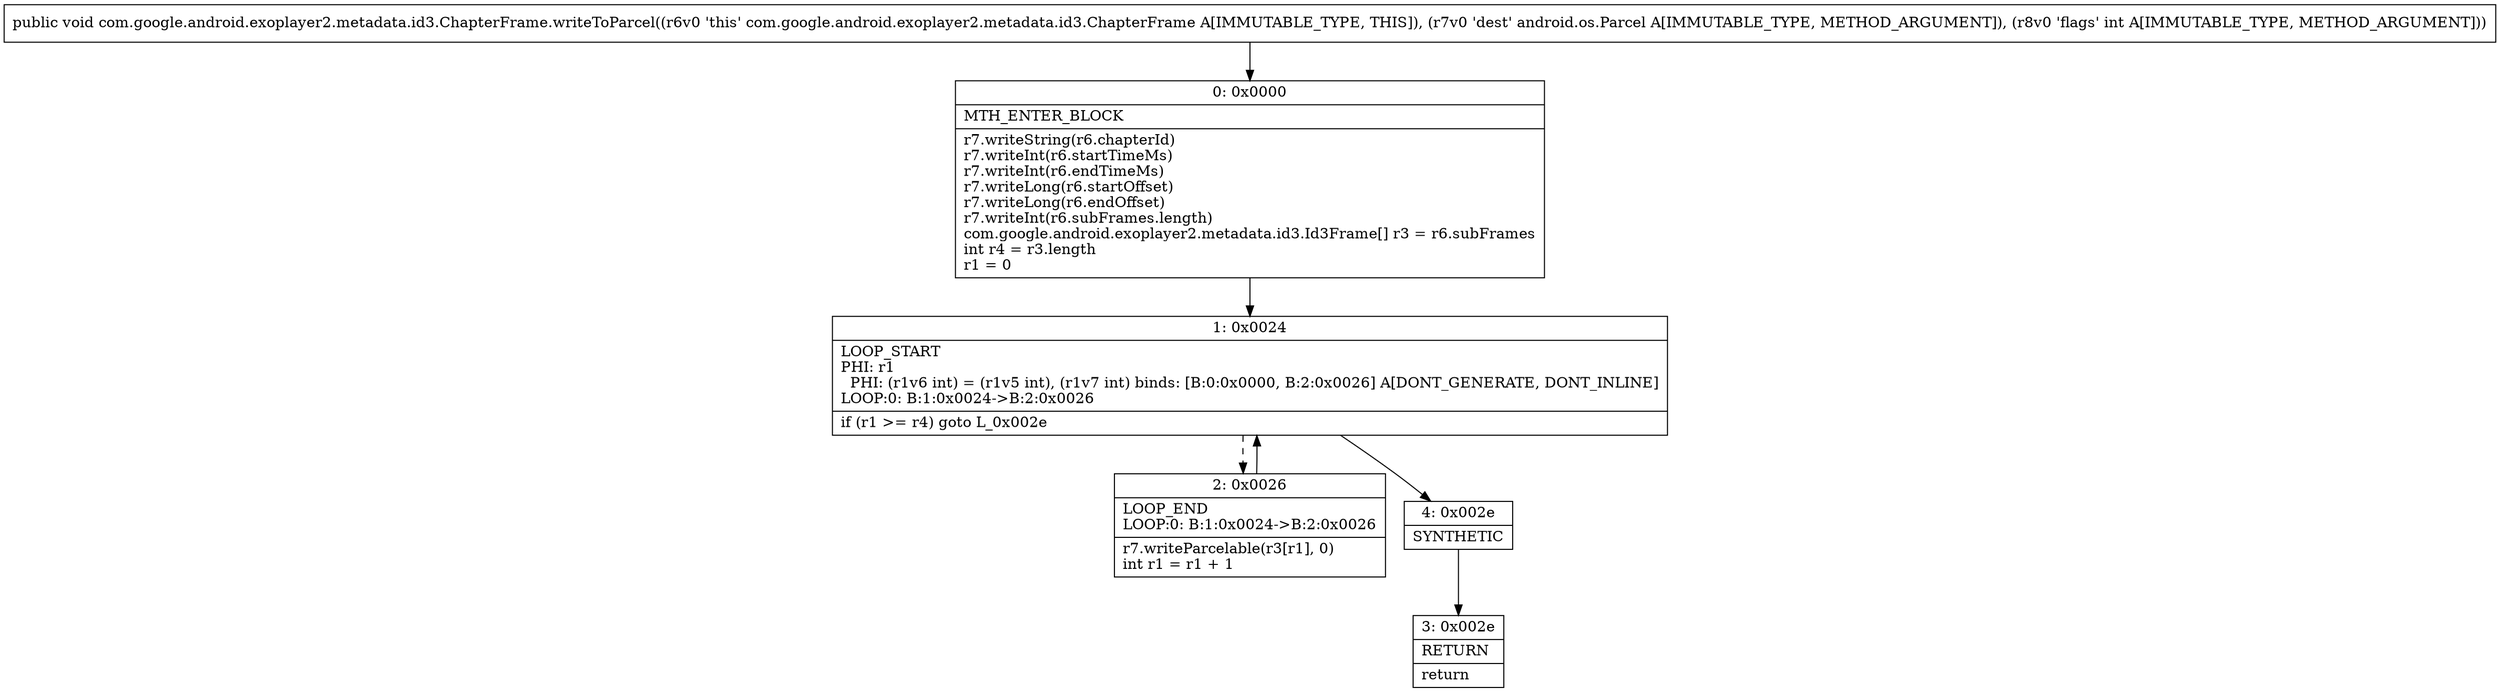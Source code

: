 digraph "CFG forcom.google.android.exoplayer2.metadata.id3.ChapterFrame.writeToParcel(Landroid\/os\/Parcel;I)V" {
Node_0 [shape=record,label="{0\:\ 0x0000|MTH_ENTER_BLOCK\l|r7.writeString(r6.chapterId)\lr7.writeInt(r6.startTimeMs)\lr7.writeInt(r6.endTimeMs)\lr7.writeLong(r6.startOffset)\lr7.writeLong(r6.endOffset)\lr7.writeInt(r6.subFrames.length)\lcom.google.android.exoplayer2.metadata.id3.Id3Frame[] r3 = r6.subFrames\lint r4 = r3.length\lr1 = 0\l}"];
Node_1 [shape=record,label="{1\:\ 0x0024|LOOP_START\lPHI: r1 \l  PHI: (r1v6 int) = (r1v5 int), (r1v7 int) binds: [B:0:0x0000, B:2:0x0026] A[DONT_GENERATE, DONT_INLINE]\lLOOP:0: B:1:0x0024\-\>B:2:0x0026\l|if (r1 \>= r4) goto L_0x002e\l}"];
Node_2 [shape=record,label="{2\:\ 0x0026|LOOP_END\lLOOP:0: B:1:0x0024\-\>B:2:0x0026\l|r7.writeParcelable(r3[r1], 0)\lint r1 = r1 + 1\l}"];
Node_3 [shape=record,label="{3\:\ 0x002e|RETURN\l|return\l}"];
Node_4 [shape=record,label="{4\:\ 0x002e|SYNTHETIC\l}"];
MethodNode[shape=record,label="{public void com.google.android.exoplayer2.metadata.id3.ChapterFrame.writeToParcel((r6v0 'this' com.google.android.exoplayer2.metadata.id3.ChapterFrame A[IMMUTABLE_TYPE, THIS]), (r7v0 'dest' android.os.Parcel A[IMMUTABLE_TYPE, METHOD_ARGUMENT]), (r8v0 'flags' int A[IMMUTABLE_TYPE, METHOD_ARGUMENT])) }"];
MethodNode -> Node_0;
Node_0 -> Node_1;
Node_1 -> Node_2[style=dashed];
Node_1 -> Node_4;
Node_2 -> Node_1;
Node_4 -> Node_3;
}

